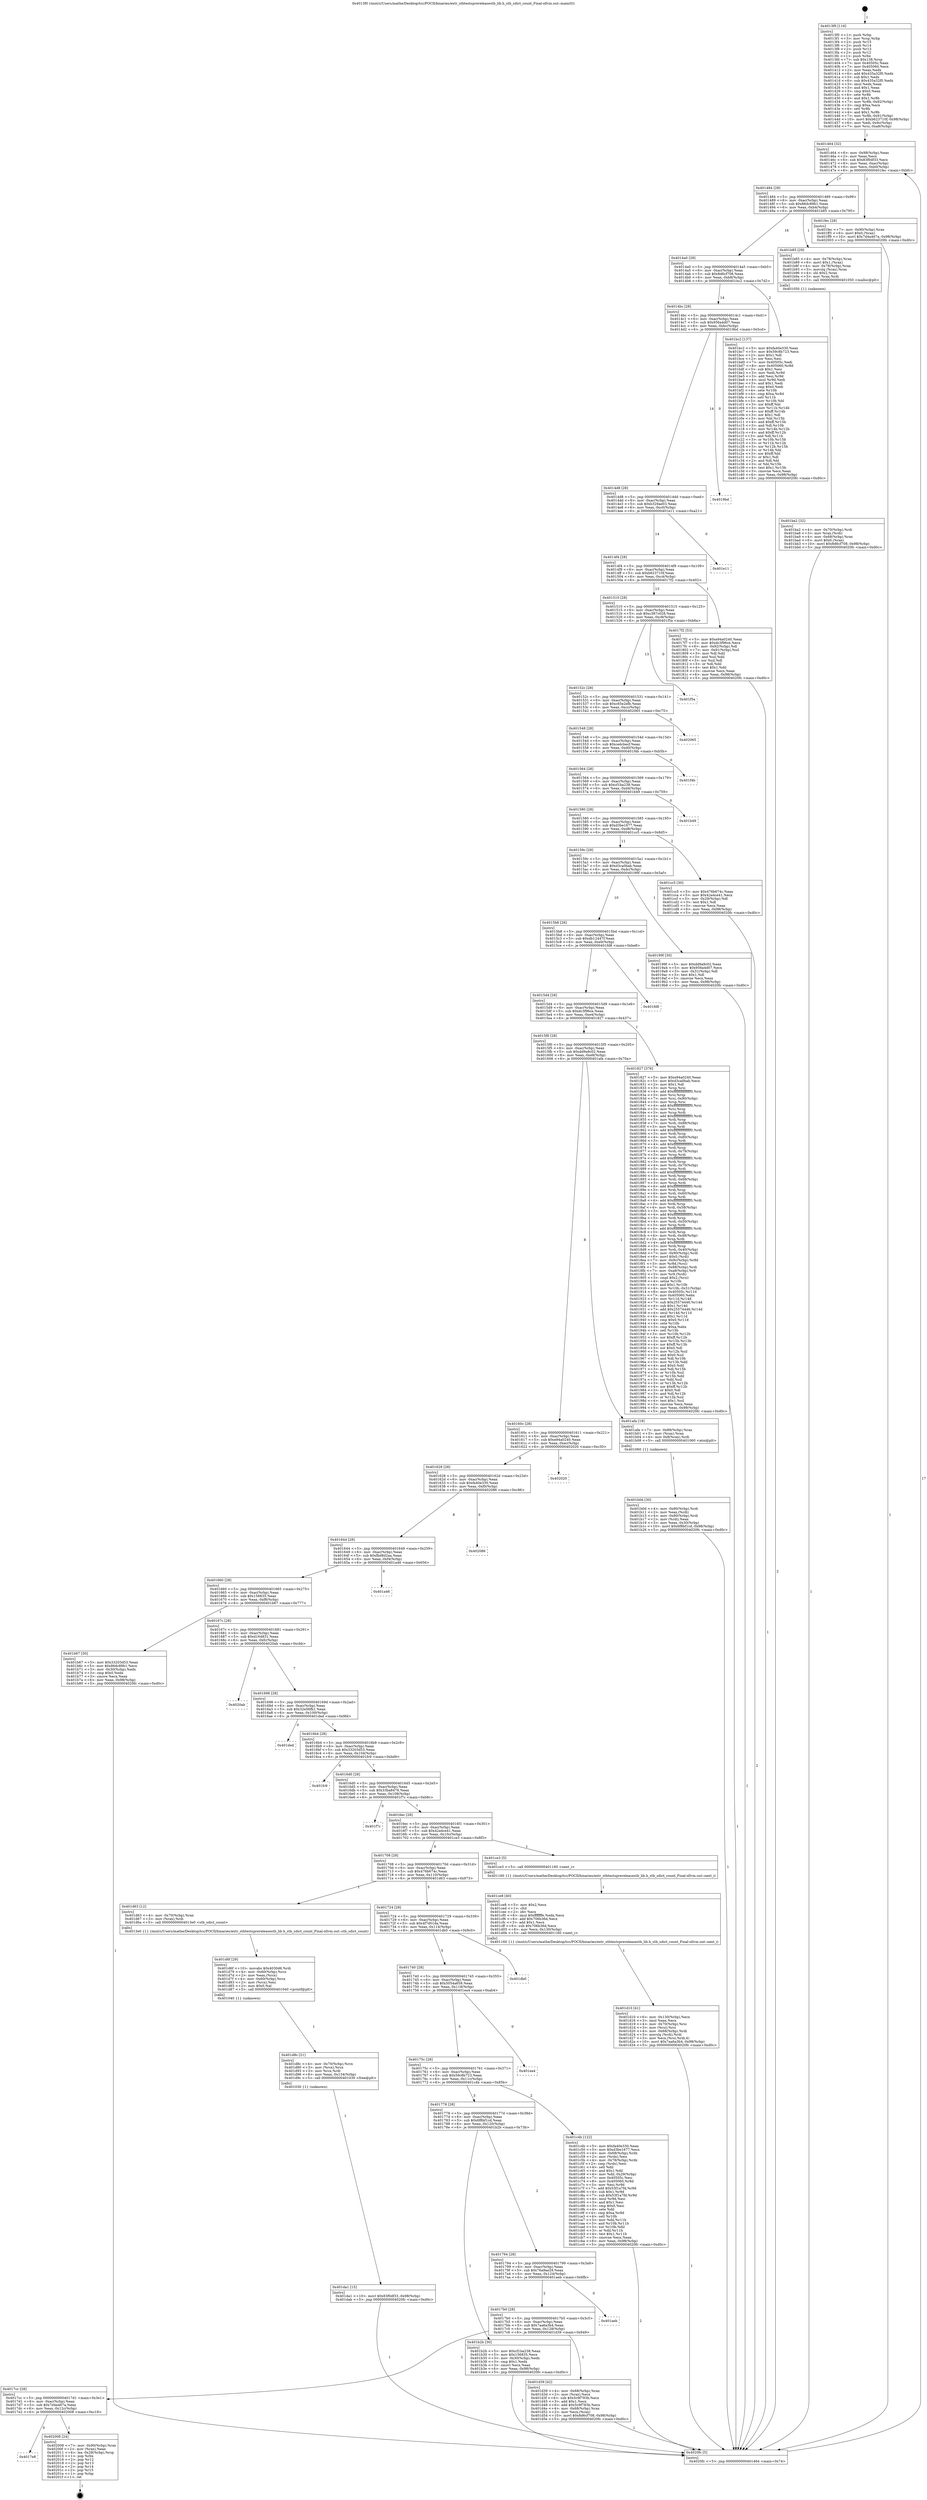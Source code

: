 digraph "0x4013f0" {
  label = "0x4013f0 (/mnt/c/Users/mathe/Desktop/tcc/POCII/binaries/extr_stbtestsprereleasestb_lib.h_stb_sdict_count_Final-ollvm.out::main(0))"
  labelloc = "t"
  node[shape=record]

  Entry [label="",width=0.3,height=0.3,shape=circle,fillcolor=black,style=filled]
  "0x401464" [label="{
     0x401464 [32]\l
     | [instrs]\l
     &nbsp;&nbsp;0x401464 \<+6\>: mov -0x98(%rbp),%eax\l
     &nbsp;&nbsp;0x40146a \<+2\>: mov %eax,%ecx\l
     &nbsp;&nbsp;0x40146c \<+6\>: sub $0x83f0df33,%ecx\l
     &nbsp;&nbsp;0x401472 \<+6\>: mov %eax,-0xac(%rbp)\l
     &nbsp;&nbsp;0x401478 \<+6\>: mov %ecx,-0xb0(%rbp)\l
     &nbsp;&nbsp;0x40147e \<+6\>: je 0000000000401fec \<main+0xbfc\>\l
  }"]
  "0x401fec" [label="{
     0x401fec [28]\l
     | [instrs]\l
     &nbsp;&nbsp;0x401fec \<+7\>: mov -0x90(%rbp),%rax\l
     &nbsp;&nbsp;0x401ff3 \<+6\>: movl $0x0,(%rax)\l
     &nbsp;&nbsp;0x401ff9 \<+10\>: movl $0x7d4a467a,-0x98(%rbp)\l
     &nbsp;&nbsp;0x402003 \<+5\>: jmp 00000000004020fc \<main+0xd0c\>\l
  }"]
  "0x401484" [label="{
     0x401484 [28]\l
     | [instrs]\l
     &nbsp;&nbsp;0x401484 \<+5\>: jmp 0000000000401489 \<main+0x99\>\l
     &nbsp;&nbsp;0x401489 \<+6\>: mov -0xac(%rbp),%eax\l
     &nbsp;&nbsp;0x40148f \<+5\>: sub $0x86dc89b1,%eax\l
     &nbsp;&nbsp;0x401494 \<+6\>: mov %eax,-0xb4(%rbp)\l
     &nbsp;&nbsp;0x40149a \<+6\>: je 0000000000401b85 \<main+0x795\>\l
  }"]
  Exit [label="",width=0.3,height=0.3,shape=circle,fillcolor=black,style=filled,peripheries=2]
  "0x401b85" [label="{
     0x401b85 [29]\l
     | [instrs]\l
     &nbsp;&nbsp;0x401b85 \<+4\>: mov -0x78(%rbp),%rax\l
     &nbsp;&nbsp;0x401b89 \<+6\>: movl $0x1,(%rax)\l
     &nbsp;&nbsp;0x401b8f \<+4\>: mov -0x78(%rbp),%rax\l
     &nbsp;&nbsp;0x401b93 \<+3\>: movslq (%rax),%rax\l
     &nbsp;&nbsp;0x401b96 \<+4\>: shl $0x2,%rax\l
     &nbsp;&nbsp;0x401b9a \<+3\>: mov %rax,%rdi\l
     &nbsp;&nbsp;0x401b9d \<+5\>: call 0000000000401050 \<malloc@plt\>\l
     | [calls]\l
     &nbsp;&nbsp;0x401050 \{1\} (unknown)\l
  }"]
  "0x4014a0" [label="{
     0x4014a0 [28]\l
     | [instrs]\l
     &nbsp;&nbsp;0x4014a0 \<+5\>: jmp 00000000004014a5 \<main+0xb5\>\l
     &nbsp;&nbsp;0x4014a5 \<+6\>: mov -0xac(%rbp),%eax\l
     &nbsp;&nbsp;0x4014ab \<+5\>: sub $0x8d6cf708,%eax\l
     &nbsp;&nbsp;0x4014b0 \<+6\>: mov %eax,-0xb8(%rbp)\l
     &nbsp;&nbsp;0x4014b6 \<+6\>: je 0000000000401bc2 \<main+0x7d2\>\l
  }"]
  "0x4017e8" [label="{
     0x4017e8\l
  }", style=dashed]
  "0x401bc2" [label="{
     0x401bc2 [137]\l
     | [instrs]\l
     &nbsp;&nbsp;0x401bc2 \<+5\>: mov $0xfa40e330,%eax\l
     &nbsp;&nbsp;0x401bc7 \<+5\>: mov $0x59c8b723,%ecx\l
     &nbsp;&nbsp;0x401bcc \<+2\>: mov $0x1,%dl\l
     &nbsp;&nbsp;0x401bce \<+2\>: xor %esi,%esi\l
     &nbsp;&nbsp;0x401bd0 \<+7\>: mov 0x40505c,%edi\l
     &nbsp;&nbsp;0x401bd7 \<+8\>: mov 0x405060,%r8d\l
     &nbsp;&nbsp;0x401bdf \<+3\>: sub $0x1,%esi\l
     &nbsp;&nbsp;0x401be2 \<+3\>: mov %edi,%r9d\l
     &nbsp;&nbsp;0x401be5 \<+3\>: add %esi,%r9d\l
     &nbsp;&nbsp;0x401be8 \<+4\>: imul %r9d,%edi\l
     &nbsp;&nbsp;0x401bec \<+3\>: and $0x1,%edi\l
     &nbsp;&nbsp;0x401bef \<+3\>: cmp $0x0,%edi\l
     &nbsp;&nbsp;0x401bf2 \<+4\>: sete %r10b\l
     &nbsp;&nbsp;0x401bf6 \<+4\>: cmp $0xa,%r8d\l
     &nbsp;&nbsp;0x401bfa \<+4\>: setl %r11b\l
     &nbsp;&nbsp;0x401bfe \<+3\>: mov %r10b,%bl\l
     &nbsp;&nbsp;0x401c01 \<+3\>: xor $0xff,%bl\l
     &nbsp;&nbsp;0x401c04 \<+3\>: mov %r11b,%r14b\l
     &nbsp;&nbsp;0x401c07 \<+4\>: xor $0xff,%r14b\l
     &nbsp;&nbsp;0x401c0b \<+3\>: xor $0x1,%dl\l
     &nbsp;&nbsp;0x401c0e \<+3\>: mov %bl,%r15b\l
     &nbsp;&nbsp;0x401c11 \<+4\>: and $0xff,%r15b\l
     &nbsp;&nbsp;0x401c15 \<+3\>: and %dl,%r10b\l
     &nbsp;&nbsp;0x401c18 \<+3\>: mov %r14b,%r12b\l
     &nbsp;&nbsp;0x401c1b \<+4\>: and $0xff,%r12b\l
     &nbsp;&nbsp;0x401c1f \<+3\>: and %dl,%r11b\l
     &nbsp;&nbsp;0x401c22 \<+3\>: or %r10b,%r15b\l
     &nbsp;&nbsp;0x401c25 \<+3\>: or %r11b,%r12b\l
     &nbsp;&nbsp;0x401c28 \<+3\>: xor %r12b,%r15b\l
     &nbsp;&nbsp;0x401c2b \<+3\>: or %r14b,%bl\l
     &nbsp;&nbsp;0x401c2e \<+3\>: xor $0xff,%bl\l
     &nbsp;&nbsp;0x401c31 \<+3\>: or $0x1,%dl\l
     &nbsp;&nbsp;0x401c34 \<+2\>: and %dl,%bl\l
     &nbsp;&nbsp;0x401c36 \<+3\>: or %bl,%r15b\l
     &nbsp;&nbsp;0x401c39 \<+4\>: test $0x1,%r15b\l
     &nbsp;&nbsp;0x401c3d \<+3\>: cmovne %ecx,%eax\l
     &nbsp;&nbsp;0x401c40 \<+6\>: mov %eax,-0x98(%rbp)\l
     &nbsp;&nbsp;0x401c46 \<+5\>: jmp 00000000004020fc \<main+0xd0c\>\l
  }"]
  "0x4014bc" [label="{
     0x4014bc [28]\l
     | [instrs]\l
     &nbsp;&nbsp;0x4014bc \<+5\>: jmp 00000000004014c1 \<main+0xd1\>\l
     &nbsp;&nbsp;0x4014c1 \<+6\>: mov -0xac(%rbp),%eax\l
     &nbsp;&nbsp;0x4014c7 \<+5\>: sub $0x956a4d07,%eax\l
     &nbsp;&nbsp;0x4014cc \<+6\>: mov %eax,-0xbc(%rbp)\l
     &nbsp;&nbsp;0x4014d2 \<+6\>: je 00000000004019bd \<main+0x5cd\>\l
  }"]
  "0x402008" [label="{
     0x402008 [24]\l
     | [instrs]\l
     &nbsp;&nbsp;0x402008 \<+7\>: mov -0x90(%rbp),%rax\l
     &nbsp;&nbsp;0x40200f \<+2\>: mov (%rax),%eax\l
     &nbsp;&nbsp;0x402011 \<+4\>: lea -0x28(%rbp),%rsp\l
     &nbsp;&nbsp;0x402015 \<+1\>: pop %rbx\l
     &nbsp;&nbsp;0x402016 \<+2\>: pop %r12\l
     &nbsp;&nbsp;0x402018 \<+2\>: pop %r13\l
     &nbsp;&nbsp;0x40201a \<+2\>: pop %r14\l
     &nbsp;&nbsp;0x40201c \<+2\>: pop %r15\l
     &nbsp;&nbsp;0x40201e \<+1\>: pop %rbp\l
     &nbsp;&nbsp;0x40201f \<+1\>: ret\l
  }"]
  "0x4019bd" [label="{
     0x4019bd\l
  }", style=dashed]
  "0x4014d8" [label="{
     0x4014d8 [28]\l
     | [instrs]\l
     &nbsp;&nbsp;0x4014d8 \<+5\>: jmp 00000000004014dd \<main+0xed\>\l
     &nbsp;&nbsp;0x4014dd \<+6\>: mov -0xac(%rbp),%eax\l
     &nbsp;&nbsp;0x4014e3 \<+5\>: sub $0xb329ae03,%eax\l
     &nbsp;&nbsp;0x4014e8 \<+6\>: mov %eax,-0xc0(%rbp)\l
     &nbsp;&nbsp;0x4014ee \<+6\>: je 0000000000401e11 \<main+0xa21\>\l
  }"]
  "0x401da1" [label="{
     0x401da1 [15]\l
     | [instrs]\l
     &nbsp;&nbsp;0x401da1 \<+10\>: movl $0x83f0df33,-0x98(%rbp)\l
     &nbsp;&nbsp;0x401dab \<+5\>: jmp 00000000004020fc \<main+0xd0c\>\l
  }"]
  "0x401e11" [label="{
     0x401e11\l
  }", style=dashed]
  "0x4014f4" [label="{
     0x4014f4 [28]\l
     | [instrs]\l
     &nbsp;&nbsp;0x4014f4 \<+5\>: jmp 00000000004014f9 \<main+0x109\>\l
     &nbsp;&nbsp;0x4014f9 \<+6\>: mov -0xac(%rbp),%eax\l
     &nbsp;&nbsp;0x4014ff \<+5\>: sub $0xb623710f,%eax\l
     &nbsp;&nbsp;0x401504 \<+6\>: mov %eax,-0xc4(%rbp)\l
     &nbsp;&nbsp;0x40150a \<+6\>: je 00000000004017f2 \<main+0x402\>\l
  }"]
  "0x401d8c" [label="{
     0x401d8c [21]\l
     | [instrs]\l
     &nbsp;&nbsp;0x401d8c \<+4\>: mov -0x70(%rbp),%rcx\l
     &nbsp;&nbsp;0x401d90 \<+3\>: mov (%rcx),%rcx\l
     &nbsp;&nbsp;0x401d93 \<+3\>: mov %rcx,%rdi\l
     &nbsp;&nbsp;0x401d96 \<+6\>: mov %eax,-0x134(%rbp)\l
     &nbsp;&nbsp;0x401d9c \<+5\>: call 0000000000401030 \<free@plt\>\l
     | [calls]\l
     &nbsp;&nbsp;0x401030 \{1\} (unknown)\l
  }"]
  "0x4017f2" [label="{
     0x4017f2 [53]\l
     | [instrs]\l
     &nbsp;&nbsp;0x4017f2 \<+5\>: mov $0xe94a0240,%eax\l
     &nbsp;&nbsp;0x4017f7 \<+5\>: mov $0xdc3f96ce,%ecx\l
     &nbsp;&nbsp;0x4017fc \<+6\>: mov -0x92(%rbp),%dl\l
     &nbsp;&nbsp;0x401802 \<+7\>: mov -0x91(%rbp),%sil\l
     &nbsp;&nbsp;0x401809 \<+3\>: mov %dl,%dil\l
     &nbsp;&nbsp;0x40180c \<+3\>: and %sil,%dil\l
     &nbsp;&nbsp;0x40180f \<+3\>: xor %sil,%dl\l
     &nbsp;&nbsp;0x401812 \<+3\>: or %dl,%dil\l
     &nbsp;&nbsp;0x401815 \<+4\>: test $0x1,%dil\l
     &nbsp;&nbsp;0x401819 \<+3\>: cmovne %ecx,%eax\l
     &nbsp;&nbsp;0x40181c \<+6\>: mov %eax,-0x98(%rbp)\l
     &nbsp;&nbsp;0x401822 \<+5\>: jmp 00000000004020fc \<main+0xd0c\>\l
  }"]
  "0x401510" [label="{
     0x401510 [28]\l
     | [instrs]\l
     &nbsp;&nbsp;0x401510 \<+5\>: jmp 0000000000401515 \<main+0x125\>\l
     &nbsp;&nbsp;0x401515 \<+6\>: mov -0xac(%rbp),%eax\l
     &nbsp;&nbsp;0x40151b \<+5\>: sub $0xc387c028,%eax\l
     &nbsp;&nbsp;0x401520 \<+6\>: mov %eax,-0xc8(%rbp)\l
     &nbsp;&nbsp;0x401526 \<+6\>: je 0000000000401f5a \<main+0xb6a\>\l
  }"]
  "0x4020fc" [label="{
     0x4020fc [5]\l
     | [instrs]\l
     &nbsp;&nbsp;0x4020fc \<+5\>: jmp 0000000000401464 \<main+0x74\>\l
  }"]
  "0x4013f0" [label="{
     0x4013f0 [116]\l
     | [instrs]\l
     &nbsp;&nbsp;0x4013f0 \<+1\>: push %rbp\l
     &nbsp;&nbsp;0x4013f1 \<+3\>: mov %rsp,%rbp\l
     &nbsp;&nbsp;0x4013f4 \<+2\>: push %r15\l
     &nbsp;&nbsp;0x4013f6 \<+2\>: push %r14\l
     &nbsp;&nbsp;0x4013f8 \<+2\>: push %r13\l
     &nbsp;&nbsp;0x4013fa \<+2\>: push %r12\l
     &nbsp;&nbsp;0x4013fc \<+1\>: push %rbx\l
     &nbsp;&nbsp;0x4013fd \<+7\>: sub $0x138,%rsp\l
     &nbsp;&nbsp;0x401404 \<+7\>: mov 0x40505c,%eax\l
     &nbsp;&nbsp;0x40140b \<+7\>: mov 0x405060,%ecx\l
     &nbsp;&nbsp;0x401412 \<+2\>: mov %eax,%edx\l
     &nbsp;&nbsp;0x401414 \<+6\>: add $0x435a32f0,%edx\l
     &nbsp;&nbsp;0x40141a \<+3\>: sub $0x1,%edx\l
     &nbsp;&nbsp;0x40141d \<+6\>: sub $0x435a32f0,%edx\l
     &nbsp;&nbsp;0x401423 \<+3\>: imul %edx,%eax\l
     &nbsp;&nbsp;0x401426 \<+3\>: and $0x1,%eax\l
     &nbsp;&nbsp;0x401429 \<+3\>: cmp $0x0,%eax\l
     &nbsp;&nbsp;0x40142c \<+4\>: sete %r8b\l
     &nbsp;&nbsp;0x401430 \<+4\>: and $0x1,%r8b\l
     &nbsp;&nbsp;0x401434 \<+7\>: mov %r8b,-0x92(%rbp)\l
     &nbsp;&nbsp;0x40143b \<+3\>: cmp $0xa,%ecx\l
     &nbsp;&nbsp;0x40143e \<+4\>: setl %r8b\l
     &nbsp;&nbsp;0x401442 \<+4\>: and $0x1,%r8b\l
     &nbsp;&nbsp;0x401446 \<+7\>: mov %r8b,-0x91(%rbp)\l
     &nbsp;&nbsp;0x40144d \<+10\>: movl $0xb623710f,-0x98(%rbp)\l
     &nbsp;&nbsp;0x401457 \<+6\>: mov %edi,-0x9c(%rbp)\l
     &nbsp;&nbsp;0x40145d \<+7\>: mov %rsi,-0xa8(%rbp)\l
  }"]
  "0x401d6f" [label="{
     0x401d6f [29]\l
     | [instrs]\l
     &nbsp;&nbsp;0x401d6f \<+10\>: movabs $0x4030d6,%rdi\l
     &nbsp;&nbsp;0x401d79 \<+4\>: mov -0x60(%rbp),%rcx\l
     &nbsp;&nbsp;0x401d7d \<+2\>: mov %eax,(%rcx)\l
     &nbsp;&nbsp;0x401d7f \<+4\>: mov -0x60(%rbp),%rcx\l
     &nbsp;&nbsp;0x401d83 \<+2\>: mov (%rcx),%esi\l
     &nbsp;&nbsp;0x401d85 \<+2\>: mov $0x0,%al\l
     &nbsp;&nbsp;0x401d87 \<+5\>: call 0000000000401040 \<printf@plt\>\l
     | [calls]\l
     &nbsp;&nbsp;0x401040 \{1\} (unknown)\l
  }"]
  "0x401f5a" [label="{
     0x401f5a\l
  }", style=dashed]
  "0x40152c" [label="{
     0x40152c [28]\l
     | [instrs]\l
     &nbsp;&nbsp;0x40152c \<+5\>: jmp 0000000000401531 \<main+0x141\>\l
     &nbsp;&nbsp;0x401531 \<+6\>: mov -0xac(%rbp),%eax\l
     &nbsp;&nbsp;0x401537 \<+5\>: sub $0xc65e2efb,%eax\l
     &nbsp;&nbsp;0x40153c \<+6\>: mov %eax,-0xcc(%rbp)\l
     &nbsp;&nbsp;0x401542 \<+6\>: je 0000000000402065 \<main+0xc75\>\l
  }"]
  "0x4017cc" [label="{
     0x4017cc [28]\l
     | [instrs]\l
     &nbsp;&nbsp;0x4017cc \<+5\>: jmp 00000000004017d1 \<main+0x3e1\>\l
     &nbsp;&nbsp;0x4017d1 \<+6\>: mov -0xac(%rbp),%eax\l
     &nbsp;&nbsp;0x4017d7 \<+5\>: sub $0x7d4a467a,%eax\l
     &nbsp;&nbsp;0x4017dc \<+6\>: mov %eax,-0x12c(%rbp)\l
     &nbsp;&nbsp;0x4017e2 \<+6\>: je 0000000000402008 \<main+0xc18\>\l
  }"]
  "0x402065" [label="{
     0x402065\l
  }", style=dashed]
  "0x401548" [label="{
     0x401548 [28]\l
     | [instrs]\l
     &nbsp;&nbsp;0x401548 \<+5\>: jmp 000000000040154d \<main+0x15d\>\l
     &nbsp;&nbsp;0x40154d \<+6\>: mov -0xac(%rbp),%eax\l
     &nbsp;&nbsp;0x401553 \<+5\>: sub $0xcedcbecf,%eax\l
     &nbsp;&nbsp;0x401558 \<+6\>: mov %eax,-0xd0(%rbp)\l
     &nbsp;&nbsp;0x40155e \<+6\>: je 0000000000401f4b \<main+0xb5b\>\l
  }"]
  "0x401d39" [label="{
     0x401d39 [42]\l
     | [instrs]\l
     &nbsp;&nbsp;0x401d39 \<+4\>: mov -0x68(%rbp),%rax\l
     &nbsp;&nbsp;0x401d3d \<+2\>: mov (%rax),%ecx\l
     &nbsp;&nbsp;0x401d3f \<+6\>: sub $0x5c9f783b,%ecx\l
     &nbsp;&nbsp;0x401d45 \<+3\>: add $0x1,%ecx\l
     &nbsp;&nbsp;0x401d48 \<+6\>: add $0x5c9f783b,%ecx\l
     &nbsp;&nbsp;0x401d4e \<+4\>: mov -0x68(%rbp),%rax\l
     &nbsp;&nbsp;0x401d52 \<+2\>: mov %ecx,(%rax)\l
     &nbsp;&nbsp;0x401d54 \<+10\>: movl $0x8d6cf708,-0x98(%rbp)\l
     &nbsp;&nbsp;0x401d5e \<+5\>: jmp 00000000004020fc \<main+0xd0c\>\l
  }"]
  "0x401f4b" [label="{
     0x401f4b\l
  }", style=dashed]
  "0x401564" [label="{
     0x401564 [28]\l
     | [instrs]\l
     &nbsp;&nbsp;0x401564 \<+5\>: jmp 0000000000401569 \<main+0x179\>\l
     &nbsp;&nbsp;0x401569 \<+6\>: mov -0xac(%rbp),%eax\l
     &nbsp;&nbsp;0x40156f \<+5\>: sub $0xcf1ba238,%eax\l
     &nbsp;&nbsp;0x401574 \<+6\>: mov %eax,-0xd4(%rbp)\l
     &nbsp;&nbsp;0x40157a \<+6\>: je 0000000000401b49 \<main+0x759\>\l
  }"]
  "0x4017b0" [label="{
     0x4017b0 [28]\l
     | [instrs]\l
     &nbsp;&nbsp;0x4017b0 \<+5\>: jmp 00000000004017b5 \<main+0x3c5\>\l
     &nbsp;&nbsp;0x4017b5 \<+6\>: mov -0xac(%rbp),%eax\l
     &nbsp;&nbsp;0x4017bb \<+5\>: sub $0x7aa6a3b4,%eax\l
     &nbsp;&nbsp;0x4017c0 \<+6\>: mov %eax,-0x128(%rbp)\l
     &nbsp;&nbsp;0x4017c6 \<+6\>: je 0000000000401d39 \<main+0x949\>\l
  }"]
  "0x401b49" [label="{
     0x401b49\l
  }", style=dashed]
  "0x401580" [label="{
     0x401580 [28]\l
     | [instrs]\l
     &nbsp;&nbsp;0x401580 \<+5\>: jmp 0000000000401585 \<main+0x195\>\l
     &nbsp;&nbsp;0x401585 \<+6\>: mov -0xac(%rbp),%eax\l
     &nbsp;&nbsp;0x40158b \<+5\>: sub $0xd3be1677,%eax\l
     &nbsp;&nbsp;0x401590 \<+6\>: mov %eax,-0xd8(%rbp)\l
     &nbsp;&nbsp;0x401596 \<+6\>: je 0000000000401cc5 \<main+0x8d5\>\l
  }"]
  "0x401aeb" [label="{
     0x401aeb\l
  }", style=dashed]
  "0x401cc5" [label="{
     0x401cc5 [30]\l
     | [instrs]\l
     &nbsp;&nbsp;0x401cc5 \<+5\>: mov $0x476b674c,%eax\l
     &nbsp;&nbsp;0x401cca \<+5\>: mov $0x42a4ce41,%ecx\l
     &nbsp;&nbsp;0x401ccf \<+3\>: mov -0x29(%rbp),%dl\l
     &nbsp;&nbsp;0x401cd2 \<+3\>: test $0x1,%dl\l
     &nbsp;&nbsp;0x401cd5 \<+3\>: cmovne %ecx,%eax\l
     &nbsp;&nbsp;0x401cd8 \<+6\>: mov %eax,-0x98(%rbp)\l
     &nbsp;&nbsp;0x401cde \<+5\>: jmp 00000000004020fc \<main+0xd0c\>\l
  }"]
  "0x40159c" [label="{
     0x40159c [28]\l
     | [instrs]\l
     &nbsp;&nbsp;0x40159c \<+5\>: jmp 00000000004015a1 \<main+0x1b1\>\l
     &nbsp;&nbsp;0x4015a1 \<+6\>: mov -0xac(%rbp),%eax\l
     &nbsp;&nbsp;0x4015a7 \<+5\>: sub $0xd3ca0bab,%eax\l
     &nbsp;&nbsp;0x4015ac \<+6\>: mov %eax,-0xdc(%rbp)\l
     &nbsp;&nbsp;0x4015b2 \<+6\>: je 000000000040199f \<main+0x5af\>\l
  }"]
  "0x401d10" [label="{
     0x401d10 [41]\l
     | [instrs]\l
     &nbsp;&nbsp;0x401d10 \<+6\>: mov -0x130(%rbp),%ecx\l
     &nbsp;&nbsp;0x401d16 \<+3\>: imul %eax,%ecx\l
     &nbsp;&nbsp;0x401d19 \<+4\>: mov -0x70(%rbp),%rsi\l
     &nbsp;&nbsp;0x401d1d \<+3\>: mov (%rsi),%rsi\l
     &nbsp;&nbsp;0x401d20 \<+4\>: mov -0x68(%rbp),%rdi\l
     &nbsp;&nbsp;0x401d24 \<+3\>: movslq (%rdi),%rdi\l
     &nbsp;&nbsp;0x401d27 \<+3\>: mov %ecx,(%rsi,%rdi,4)\l
     &nbsp;&nbsp;0x401d2a \<+10\>: movl $0x7aa6a3b4,-0x98(%rbp)\l
     &nbsp;&nbsp;0x401d34 \<+5\>: jmp 00000000004020fc \<main+0xd0c\>\l
  }"]
  "0x40199f" [label="{
     0x40199f [30]\l
     | [instrs]\l
     &nbsp;&nbsp;0x40199f \<+5\>: mov $0xdd9a9c02,%eax\l
     &nbsp;&nbsp;0x4019a4 \<+5\>: mov $0x956a4d07,%ecx\l
     &nbsp;&nbsp;0x4019a9 \<+3\>: mov -0x31(%rbp),%dl\l
     &nbsp;&nbsp;0x4019ac \<+3\>: test $0x1,%dl\l
     &nbsp;&nbsp;0x4019af \<+3\>: cmovne %ecx,%eax\l
     &nbsp;&nbsp;0x4019b2 \<+6\>: mov %eax,-0x98(%rbp)\l
     &nbsp;&nbsp;0x4019b8 \<+5\>: jmp 00000000004020fc \<main+0xd0c\>\l
  }"]
  "0x4015b8" [label="{
     0x4015b8 [28]\l
     | [instrs]\l
     &nbsp;&nbsp;0x4015b8 \<+5\>: jmp 00000000004015bd \<main+0x1cd\>\l
     &nbsp;&nbsp;0x4015bd \<+6\>: mov -0xac(%rbp),%eax\l
     &nbsp;&nbsp;0x4015c3 \<+5\>: sub $0xdb12447f,%eax\l
     &nbsp;&nbsp;0x4015c8 \<+6\>: mov %eax,-0xe0(%rbp)\l
     &nbsp;&nbsp;0x4015ce \<+6\>: je 0000000000401fd8 \<main+0xbe8\>\l
  }"]
  "0x401ce8" [label="{
     0x401ce8 [40]\l
     | [instrs]\l
     &nbsp;&nbsp;0x401ce8 \<+5\>: mov $0x2,%ecx\l
     &nbsp;&nbsp;0x401ced \<+1\>: cltd\l
     &nbsp;&nbsp;0x401cee \<+2\>: idiv %ecx\l
     &nbsp;&nbsp;0x401cf0 \<+6\>: imul $0xfffffffe,%edx,%ecx\l
     &nbsp;&nbsp;0x401cf6 \<+6\>: add $0x706b36d,%ecx\l
     &nbsp;&nbsp;0x401cfc \<+3\>: add $0x1,%ecx\l
     &nbsp;&nbsp;0x401cff \<+6\>: sub $0x706b36d,%ecx\l
     &nbsp;&nbsp;0x401d05 \<+6\>: mov %ecx,-0x130(%rbp)\l
     &nbsp;&nbsp;0x401d0b \<+5\>: call 0000000000401160 \<next_i\>\l
     | [calls]\l
     &nbsp;&nbsp;0x401160 \{1\} (/mnt/c/Users/mathe/Desktop/tcc/POCII/binaries/extr_stbtestsprereleasestb_lib.h_stb_sdict_count_Final-ollvm.out::next_i)\l
  }"]
  "0x401fd8" [label="{
     0x401fd8\l
  }", style=dashed]
  "0x4015d4" [label="{
     0x4015d4 [28]\l
     | [instrs]\l
     &nbsp;&nbsp;0x4015d4 \<+5\>: jmp 00000000004015d9 \<main+0x1e9\>\l
     &nbsp;&nbsp;0x4015d9 \<+6\>: mov -0xac(%rbp),%eax\l
     &nbsp;&nbsp;0x4015df \<+5\>: sub $0xdc3f96ce,%eax\l
     &nbsp;&nbsp;0x4015e4 \<+6\>: mov %eax,-0xe4(%rbp)\l
     &nbsp;&nbsp;0x4015ea \<+6\>: je 0000000000401827 \<main+0x437\>\l
  }"]
  "0x401ba2" [label="{
     0x401ba2 [32]\l
     | [instrs]\l
     &nbsp;&nbsp;0x401ba2 \<+4\>: mov -0x70(%rbp),%rdi\l
     &nbsp;&nbsp;0x401ba6 \<+3\>: mov %rax,(%rdi)\l
     &nbsp;&nbsp;0x401ba9 \<+4\>: mov -0x68(%rbp),%rax\l
     &nbsp;&nbsp;0x401bad \<+6\>: movl $0x0,(%rax)\l
     &nbsp;&nbsp;0x401bb3 \<+10\>: movl $0x8d6cf708,-0x98(%rbp)\l
     &nbsp;&nbsp;0x401bbd \<+5\>: jmp 00000000004020fc \<main+0xd0c\>\l
  }"]
  "0x401827" [label="{
     0x401827 [376]\l
     | [instrs]\l
     &nbsp;&nbsp;0x401827 \<+5\>: mov $0xe94a0240,%eax\l
     &nbsp;&nbsp;0x40182c \<+5\>: mov $0xd3ca0bab,%ecx\l
     &nbsp;&nbsp;0x401831 \<+2\>: mov $0x1,%dl\l
     &nbsp;&nbsp;0x401833 \<+3\>: mov %rsp,%rsi\l
     &nbsp;&nbsp;0x401836 \<+4\>: add $0xfffffffffffffff0,%rsi\l
     &nbsp;&nbsp;0x40183a \<+3\>: mov %rsi,%rsp\l
     &nbsp;&nbsp;0x40183d \<+7\>: mov %rsi,-0x90(%rbp)\l
     &nbsp;&nbsp;0x401844 \<+3\>: mov %rsp,%rsi\l
     &nbsp;&nbsp;0x401847 \<+4\>: add $0xfffffffffffffff0,%rsi\l
     &nbsp;&nbsp;0x40184b \<+3\>: mov %rsi,%rsp\l
     &nbsp;&nbsp;0x40184e \<+3\>: mov %rsp,%rdi\l
     &nbsp;&nbsp;0x401851 \<+4\>: add $0xfffffffffffffff0,%rdi\l
     &nbsp;&nbsp;0x401855 \<+3\>: mov %rdi,%rsp\l
     &nbsp;&nbsp;0x401858 \<+7\>: mov %rdi,-0x88(%rbp)\l
     &nbsp;&nbsp;0x40185f \<+3\>: mov %rsp,%rdi\l
     &nbsp;&nbsp;0x401862 \<+4\>: add $0xfffffffffffffff0,%rdi\l
     &nbsp;&nbsp;0x401866 \<+3\>: mov %rdi,%rsp\l
     &nbsp;&nbsp;0x401869 \<+4\>: mov %rdi,-0x80(%rbp)\l
     &nbsp;&nbsp;0x40186d \<+3\>: mov %rsp,%rdi\l
     &nbsp;&nbsp;0x401870 \<+4\>: add $0xfffffffffffffff0,%rdi\l
     &nbsp;&nbsp;0x401874 \<+3\>: mov %rdi,%rsp\l
     &nbsp;&nbsp;0x401877 \<+4\>: mov %rdi,-0x78(%rbp)\l
     &nbsp;&nbsp;0x40187b \<+3\>: mov %rsp,%rdi\l
     &nbsp;&nbsp;0x40187e \<+4\>: add $0xfffffffffffffff0,%rdi\l
     &nbsp;&nbsp;0x401882 \<+3\>: mov %rdi,%rsp\l
     &nbsp;&nbsp;0x401885 \<+4\>: mov %rdi,-0x70(%rbp)\l
     &nbsp;&nbsp;0x401889 \<+3\>: mov %rsp,%rdi\l
     &nbsp;&nbsp;0x40188c \<+4\>: add $0xfffffffffffffff0,%rdi\l
     &nbsp;&nbsp;0x401890 \<+3\>: mov %rdi,%rsp\l
     &nbsp;&nbsp;0x401893 \<+4\>: mov %rdi,-0x68(%rbp)\l
     &nbsp;&nbsp;0x401897 \<+3\>: mov %rsp,%rdi\l
     &nbsp;&nbsp;0x40189a \<+4\>: add $0xfffffffffffffff0,%rdi\l
     &nbsp;&nbsp;0x40189e \<+3\>: mov %rdi,%rsp\l
     &nbsp;&nbsp;0x4018a1 \<+4\>: mov %rdi,-0x60(%rbp)\l
     &nbsp;&nbsp;0x4018a5 \<+3\>: mov %rsp,%rdi\l
     &nbsp;&nbsp;0x4018a8 \<+4\>: add $0xfffffffffffffff0,%rdi\l
     &nbsp;&nbsp;0x4018ac \<+3\>: mov %rdi,%rsp\l
     &nbsp;&nbsp;0x4018af \<+4\>: mov %rdi,-0x58(%rbp)\l
     &nbsp;&nbsp;0x4018b3 \<+3\>: mov %rsp,%rdi\l
     &nbsp;&nbsp;0x4018b6 \<+4\>: add $0xfffffffffffffff0,%rdi\l
     &nbsp;&nbsp;0x4018ba \<+3\>: mov %rdi,%rsp\l
     &nbsp;&nbsp;0x4018bd \<+4\>: mov %rdi,-0x50(%rbp)\l
     &nbsp;&nbsp;0x4018c1 \<+3\>: mov %rsp,%rdi\l
     &nbsp;&nbsp;0x4018c4 \<+4\>: add $0xfffffffffffffff0,%rdi\l
     &nbsp;&nbsp;0x4018c8 \<+3\>: mov %rdi,%rsp\l
     &nbsp;&nbsp;0x4018cb \<+4\>: mov %rdi,-0x48(%rbp)\l
     &nbsp;&nbsp;0x4018cf \<+3\>: mov %rsp,%rdi\l
     &nbsp;&nbsp;0x4018d2 \<+4\>: add $0xfffffffffffffff0,%rdi\l
     &nbsp;&nbsp;0x4018d6 \<+3\>: mov %rdi,%rsp\l
     &nbsp;&nbsp;0x4018d9 \<+4\>: mov %rdi,-0x40(%rbp)\l
     &nbsp;&nbsp;0x4018dd \<+7\>: mov -0x90(%rbp),%rdi\l
     &nbsp;&nbsp;0x4018e4 \<+6\>: movl $0x0,(%rdi)\l
     &nbsp;&nbsp;0x4018ea \<+7\>: mov -0x9c(%rbp),%r8d\l
     &nbsp;&nbsp;0x4018f1 \<+3\>: mov %r8d,(%rsi)\l
     &nbsp;&nbsp;0x4018f4 \<+7\>: mov -0x88(%rbp),%rdi\l
     &nbsp;&nbsp;0x4018fb \<+7\>: mov -0xa8(%rbp),%r9\l
     &nbsp;&nbsp;0x401902 \<+3\>: mov %r9,(%rdi)\l
     &nbsp;&nbsp;0x401905 \<+3\>: cmpl $0x2,(%rsi)\l
     &nbsp;&nbsp;0x401908 \<+4\>: setne %r10b\l
     &nbsp;&nbsp;0x40190c \<+4\>: and $0x1,%r10b\l
     &nbsp;&nbsp;0x401910 \<+4\>: mov %r10b,-0x31(%rbp)\l
     &nbsp;&nbsp;0x401914 \<+8\>: mov 0x40505c,%r11d\l
     &nbsp;&nbsp;0x40191c \<+7\>: mov 0x405060,%ebx\l
     &nbsp;&nbsp;0x401923 \<+3\>: mov %r11d,%r14d\l
     &nbsp;&nbsp;0x401926 \<+7\>: sub $0x25574446,%r14d\l
     &nbsp;&nbsp;0x40192d \<+4\>: sub $0x1,%r14d\l
     &nbsp;&nbsp;0x401931 \<+7\>: add $0x25574446,%r14d\l
     &nbsp;&nbsp;0x401938 \<+4\>: imul %r14d,%r11d\l
     &nbsp;&nbsp;0x40193c \<+4\>: and $0x1,%r11d\l
     &nbsp;&nbsp;0x401940 \<+4\>: cmp $0x0,%r11d\l
     &nbsp;&nbsp;0x401944 \<+4\>: sete %r10b\l
     &nbsp;&nbsp;0x401948 \<+3\>: cmp $0xa,%ebx\l
     &nbsp;&nbsp;0x40194b \<+4\>: setl %r15b\l
     &nbsp;&nbsp;0x40194f \<+3\>: mov %r10b,%r12b\l
     &nbsp;&nbsp;0x401952 \<+4\>: xor $0xff,%r12b\l
     &nbsp;&nbsp;0x401956 \<+3\>: mov %r15b,%r13b\l
     &nbsp;&nbsp;0x401959 \<+4\>: xor $0xff,%r13b\l
     &nbsp;&nbsp;0x40195d \<+3\>: xor $0x0,%dl\l
     &nbsp;&nbsp;0x401960 \<+3\>: mov %r12b,%sil\l
     &nbsp;&nbsp;0x401963 \<+4\>: and $0x0,%sil\l
     &nbsp;&nbsp;0x401967 \<+3\>: and %dl,%r10b\l
     &nbsp;&nbsp;0x40196a \<+3\>: mov %r13b,%dil\l
     &nbsp;&nbsp;0x40196d \<+4\>: and $0x0,%dil\l
     &nbsp;&nbsp;0x401971 \<+3\>: and %dl,%r15b\l
     &nbsp;&nbsp;0x401974 \<+3\>: or %r10b,%sil\l
     &nbsp;&nbsp;0x401977 \<+3\>: or %r15b,%dil\l
     &nbsp;&nbsp;0x40197a \<+3\>: xor %dil,%sil\l
     &nbsp;&nbsp;0x40197d \<+3\>: or %r13b,%r12b\l
     &nbsp;&nbsp;0x401980 \<+4\>: xor $0xff,%r12b\l
     &nbsp;&nbsp;0x401984 \<+3\>: or $0x0,%dl\l
     &nbsp;&nbsp;0x401987 \<+3\>: and %dl,%r12b\l
     &nbsp;&nbsp;0x40198a \<+3\>: or %r12b,%sil\l
     &nbsp;&nbsp;0x40198d \<+4\>: test $0x1,%sil\l
     &nbsp;&nbsp;0x401991 \<+3\>: cmovne %ecx,%eax\l
     &nbsp;&nbsp;0x401994 \<+6\>: mov %eax,-0x98(%rbp)\l
     &nbsp;&nbsp;0x40199a \<+5\>: jmp 00000000004020fc \<main+0xd0c\>\l
  }"]
  "0x4015f0" [label="{
     0x4015f0 [28]\l
     | [instrs]\l
     &nbsp;&nbsp;0x4015f0 \<+5\>: jmp 00000000004015f5 \<main+0x205\>\l
     &nbsp;&nbsp;0x4015f5 \<+6\>: mov -0xac(%rbp),%eax\l
     &nbsp;&nbsp;0x4015fb \<+5\>: sub $0xdd9a9c02,%eax\l
     &nbsp;&nbsp;0x401600 \<+6\>: mov %eax,-0xe8(%rbp)\l
     &nbsp;&nbsp;0x401606 \<+6\>: je 0000000000401afa \<main+0x70a\>\l
  }"]
  "0x401794" [label="{
     0x401794 [28]\l
     | [instrs]\l
     &nbsp;&nbsp;0x401794 \<+5\>: jmp 0000000000401799 \<main+0x3a9\>\l
     &nbsp;&nbsp;0x401799 \<+6\>: mov -0xac(%rbp),%eax\l
     &nbsp;&nbsp;0x40179f \<+5\>: sub $0x76a9ae29,%eax\l
     &nbsp;&nbsp;0x4017a4 \<+6\>: mov %eax,-0x124(%rbp)\l
     &nbsp;&nbsp;0x4017aa \<+6\>: je 0000000000401aeb \<main+0x6fb\>\l
  }"]
  "0x401b2b" [label="{
     0x401b2b [30]\l
     | [instrs]\l
     &nbsp;&nbsp;0x401b2b \<+5\>: mov $0xcf1ba238,%eax\l
     &nbsp;&nbsp;0x401b30 \<+5\>: mov $0x156835,%ecx\l
     &nbsp;&nbsp;0x401b35 \<+3\>: mov -0x30(%rbp),%edx\l
     &nbsp;&nbsp;0x401b38 \<+3\>: cmp $0x1,%edx\l
     &nbsp;&nbsp;0x401b3b \<+3\>: cmovl %ecx,%eax\l
     &nbsp;&nbsp;0x401b3e \<+6\>: mov %eax,-0x98(%rbp)\l
     &nbsp;&nbsp;0x401b44 \<+5\>: jmp 00000000004020fc \<main+0xd0c\>\l
  }"]
  "0x401afa" [label="{
     0x401afa [19]\l
     | [instrs]\l
     &nbsp;&nbsp;0x401afa \<+7\>: mov -0x88(%rbp),%rax\l
     &nbsp;&nbsp;0x401b01 \<+3\>: mov (%rax),%rax\l
     &nbsp;&nbsp;0x401b04 \<+4\>: mov 0x8(%rax),%rdi\l
     &nbsp;&nbsp;0x401b08 \<+5\>: call 0000000000401060 \<atoi@plt\>\l
     | [calls]\l
     &nbsp;&nbsp;0x401060 \{1\} (unknown)\l
  }"]
  "0x40160c" [label="{
     0x40160c [28]\l
     | [instrs]\l
     &nbsp;&nbsp;0x40160c \<+5\>: jmp 0000000000401611 \<main+0x221\>\l
     &nbsp;&nbsp;0x401611 \<+6\>: mov -0xac(%rbp),%eax\l
     &nbsp;&nbsp;0x401617 \<+5\>: sub $0xe94a0240,%eax\l
     &nbsp;&nbsp;0x40161c \<+6\>: mov %eax,-0xec(%rbp)\l
     &nbsp;&nbsp;0x401622 \<+6\>: je 0000000000402020 \<main+0xc30\>\l
  }"]
  "0x401b0d" [label="{
     0x401b0d [30]\l
     | [instrs]\l
     &nbsp;&nbsp;0x401b0d \<+4\>: mov -0x80(%rbp),%rdi\l
     &nbsp;&nbsp;0x401b11 \<+2\>: mov %eax,(%rdi)\l
     &nbsp;&nbsp;0x401b13 \<+4\>: mov -0x80(%rbp),%rdi\l
     &nbsp;&nbsp;0x401b17 \<+2\>: mov (%rdi),%eax\l
     &nbsp;&nbsp;0x401b19 \<+3\>: mov %eax,-0x30(%rbp)\l
     &nbsp;&nbsp;0x401b1c \<+10\>: movl $0x6f8bf1cd,-0x98(%rbp)\l
     &nbsp;&nbsp;0x401b26 \<+5\>: jmp 00000000004020fc \<main+0xd0c\>\l
  }"]
  "0x401778" [label="{
     0x401778 [28]\l
     | [instrs]\l
     &nbsp;&nbsp;0x401778 \<+5\>: jmp 000000000040177d \<main+0x38d\>\l
     &nbsp;&nbsp;0x40177d \<+6\>: mov -0xac(%rbp),%eax\l
     &nbsp;&nbsp;0x401783 \<+5\>: sub $0x6f8bf1cd,%eax\l
     &nbsp;&nbsp;0x401788 \<+6\>: mov %eax,-0x120(%rbp)\l
     &nbsp;&nbsp;0x40178e \<+6\>: je 0000000000401b2b \<main+0x73b\>\l
  }"]
  "0x402020" [label="{
     0x402020\l
  }", style=dashed]
  "0x401628" [label="{
     0x401628 [28]\l
     | [instrs]\l
     &nbsp;&nbsp;0x401628 \<+5\>: jmp 000000000040162d \<main+0x23d\>\l
     &nbsp;&nbsp;0x40162d \<+6\>: mov -0xac(%rbp),%eax\l
     &nbsp;&nbsp;0x401633 \<+5\>: sub $0xfa40e330,%eax\l
     &nbsp;&nbsp;0x401638 \<+6\>: mov %eax,-0xf0(%rbp)\l
     &nbsp;&nbsp;0x40163e \<+6\>: je 0000000000402086 \<main+0xc96\>\l
  }"]
  "0x401c4b" [label="{
     0x401c4b [122]\l
     | [instrs]\l
     &nbsp;&nbsp;0x401c4b \<+5\>: mov $0xfa40e330,%eax\l
     &nbsp;&nbsp;0x401c50 \<+5\>: mov $0xd3be1677,%ecx\l
     &nbsp;&nbsp;0x401c55 \<+4\>: mov -0x68(%rbp),%rdx\l
     &nbsp;&nbsp;0x401c59 \<+2\>: mov (%rdx),%esi\l
     &nbsp;&nbsp;0x401c5b \<+4\>: mov -0x78(%rbp),%rdx\l
     &nbsp;&nbsp;0x401c5f \<+2\>: cmp (%rdx),%esi\l
     &nbsp;&nbsp;0x401c61 \<+4\>: setl %dil\l
     &nbsp;&nbsp;0x401c65 \<+4\>: and $0x1,%dil\l
     &nbsp;&nbsp;0x401c69 \<+4\>: mov %dil,-0x29(%rbp)\l
     &nbsp;&nbsp;0x401c6d \<+7\>: mov 0x40505c,%esi\l
     &nbsp;&nbsp;0x401c74 \<+8\>: mov 0x405060,%r8d\l
     &nbsp;&nbsp;0x401c7c \<+3\>: mov %esi,%r9d\l
     &nbsp;&nbsp;0x401c7f \<+7\>: add $0x53f1a7fd,%r9d\l
     &nbsp;&nbsp;0x401c86 \<+4\>: sub $0x1,%r9d\l
     &nbsp;&nbsp;0x401c8a \<+7\>: sub $0x53f1a7fd,%r9d\l
     &nbsp;&nbsp;0x401c91 \<+4\>: imul %r9d,%esi\l
     &nbsp;&nbsp;0x401c95 \<+3\>: and $0x1,%esi\l
     &nbsp;&nbsp;0x401c98 \<+3\>: cmp $0x0,%esi\l
     &nbsp;&nbsp;0x401c9b \<+4\>: sete %dil\l
     &nbsp;&nbsp;0x401c9f \<+4\>: cmp $0xa,%r8d\l
     &nbsp;&nbsp;0x401ca3 \<+4\>: setl %r10b\l
     &nbsp;&nbsp;0x401ca7 \<+3\>: mov %dil,%r11b\l
     &nbsp;&nbsp;0x401caa \<+3\>: and %r10b,%r11b\l
     &nbsp;&nbsp;0x401cad \<+3\>: xor %r10b,%dil\l
     &nbsp;&nbsp;0x401cb0 \<+3\>: or %dil,%r11b\l
     &nbsp;&nbsp;0x401cb3 \<+4\>: test $0x1,%r11b\l
     &nbsp;&nbsp;0x401cb7 \<+3\>: cmovne %ecx,%eax\l
     &nbsp;&nbsp;0x401cba \<+6\>: mov %eax,-0x98(%rbp)\l
     &nbsp;&nbsp;0x401cc0 \<+5\>: jmp 00000000004020fc \<main+0xd0c\>\l
  }"]
  "0x402086" [label="{
     0x402086\l
  }", style=dashed]
  "0x401644" [label="{
     0x401644 [28]\l
     | [instrs]\l
     &nbsp;&nbsp;0x401644 \<+5\>: jmp 0000000000401649 \<main+0x259\>\l
     &nbsp;&nbsp;0x401649 \<+6\>: mov -0xac(%rbp),%eax\l
     &nbsp;&nbsp;0x40164f \<+5\>: sub $0xfbd8d2aa,%eax\l
     &nbsp;&nbsp;0x401654 \<+6\>: mov %eax,-0xf4(%rbp)\l
     &nbsp;&nbsp;0x40165a \<+6\>: je 0000000000401a46 \<main+0x656\>\l
  }"]
  "0x40175c" [label="{
     0x40175c [28]\l
     | [instrs]\l
     &nbsp;&nbsp;0x40175c \<+5\>: jmp 0000000000401761 \<main+0x371\>\l
     &nbsp;&nbsp;0x401761 \<+6\>: mov -0xac(%rbp),%eax\l
     &nbsp;&nbsp;0x401767 \<+5\>: sub $0x59c8b723,%eax\l
     &nbsp;&nbsp;0x40176c \<+6\>: mov %eax,-0x11c(%rbp)\l
     &nbsp;&nbsp;0x401772 \<+6\>: je 0000000000401c4b \<main+0x85b\>\l
  }"]
  "0x401a46" [label="{
     0x401a46\l
  }", style=dashed]
  "0x401660" [label="{
     0x401660 [28]\l
     | [instrs]\l
     &nbsp;&nbsp;0x401660 \<+5\>: jmp 0000000000401665 \<main+0x275\>\l
     &nbsp;&nbsp;0x401665 \<+6\>: mov -0xac(%rbp),%eax\l
     &nbsp;&nbsp;0x40166b \<+5\>: sub $0x156835,%eax\l
     &nbsp;&nbsp;0x401670 \<+6\>: mov %eax,-0xf8(%rbp)\l
     &nbsp;&nbsp;0x401676 \<+6\>: je 0000000000401b67 \<main+0x777\>\l
  }"]
  "0x401ea4" [label="{
     0x401ea4\l
  }", style=dashed]
  "0x401b67" [label="{
     0x401b67 [30]\l
     | [instrs]\l
     &nbsp;&nbsp;0x401b67 \<+5\>: mov $0x33203d53,%eax\l
     &nbsp;&nbsp;0x401b6c \<+5\>: mov $0x86dc89b1,%ecx\l
     &nbsp;&nbsp;0x401b71 \<+3\>: mov -0x30(%rbp),%edx\l
     &nbsp;&nbsp;0x401b74 \<+3\>: cmp $0x0,%edx\l
     &nbsp;&nbsp;0x401b77 \<+3\>: cmove %ecx,%eax\l
     &nbsp;&nbsp;0x401b7a \<+6\>: mov %eax,-0x98(%rbp)\l
     &nbsp;&nbsp;0x401b80 \<+5\>: jmp 00000000004020fc \<main+0xd0c\>\l
  }"]
  "0x40167c" [label="{
     0x40167c [28]\l
     | [instrs]\l
     &nbsp;&nbsp;0x40167c \<+5\>: jmp 0000000000401681 \<main+0x291\>\l
     &nbsp;&nbsp;0x401681 \<+6\>: mov -0xac(%rbp),%eax\l
     &nbsp;&nbsp;0x401687 \<+5\>: sub $0xd164831,%eax\l
     &nbsp;&nbsp;0x40168c \<+6\>: mov %eax,-0xfc(%rbp)\l
     &nbsp;&nbsp;0x401692 \<+6\>: je 00000000004020ab \<main+0xcbb\>\l
  }"]
  "0x401740" [label="{
     0x401740 [28]\l
     | [instrs]\l
     &nbsp;&nbsp;0x401740 \<+5\>: jmp 0000000000401745 \<main+0x355\>\l
     &nbsp;&nbsp;0x401745 \<+6\>: mov -0xac(%rbp),%eax\l
     &nbsp;&nbsp;0x40174b \<+5\>: sub $0x5054a659,%eax\l
     &nbsp;&nbsp;0x401750 \<+6\>: mov %eax,-0x118(%rbp)\l
     &nbsp;&nbsp;0x401756 \<+6\>: je 0000000000401ea4 \<main+0xab4\>\l
  }"]
  "0x4020ab" [label="{
     0x4020ab\l
  }", style=dashed]
  "0x401698" [label="{
     0x401698 [28]\l
     | [instrs]\l
     &nbsp;&nbsp;0x401698 \<+5\>: jmp 000000000040169d \<main+0x2ad\>\l
     &nbsp;&nbsp;0x40169d \<+6\>: mov -0xac(%rbp),%eax\l
     &nbsp;&nbsp;0x4016a3 \<+5\>: sub $0x32e56fb1,%eax\l
     &nbsp;&nbsp;0x4016a8 \<+6\>: mov %eax,-0x100(%rbp)\l
     &nbsp;&nbsp;0x4016ae \<+6\>: je 0000000000401ded \<main+0x9fd\>\l
  }"]
  "0x401db0" [label="{
     0x401db0\l
  }", style=dashed]
  "0x401ded" [label="{
     0x401ded\l
  }", style=dashed]
  "0x4016b4" [label="{
     0x4016b4 [28]\l
     | [instrs]\l
     &nbsp;&nbsp;0x4016b4 \<+5\>: jmp 00000000004016b9 \<main+0x2c9\>\l
     &nbsp;&nbsp;0x4016b9 \<+6\>: mov -0xac(%rbp),%eax\l
     &nbsp;&nbsp;0x4016bf \<+5\>: sub $0x33203d53,%eax\l
     &nbsp;&nbsp;0x4016c4 \<+6\>: mov %eax,-0x104(%rbp)\l
     &nbsp;&nbsp;0x4016ca \<+6\>: je 0000000000401fc9 \<main+0xbd9\>\l
  }"]
  "0x401724" [label="{
     0x401724 [28]\l
     | [instrs]\l
     &nbsp;&nbsp;0x401724 \<+5\>: jmp 0000000000401729 \<main+0x339\>\l
     &nbsp;&nbsp;0x401729 \<+6\>: mov -0xac(%rbp),%eax\l
     &nbsp;&nbsp;0x40172f \<+5\>: sub $0x4f7d01da,%eax\l
     &nbsp;&nbsp;0x401734 \<+6\>: mov %eax,-0x114(%rbp)\l
     &nbsp;&nbsp;0x40173a \<+6\>: je 0000000000401db0 \<main+0x9c0\>\l
  }"]
  "0x401fc9" [label="{
     0x401fc9\l
  }", style=dashed]
  "0x4016d0" [label="{
     0x4016d0 [28]\l
     | [instrs]\l
     &nbsp;&nbsp;0x4016d0 \<+5\>: jmp 00000000004016d5 \<main+0x2e5\>\l
     &nbsp;&nbsp;0x4016d5 \<+6\>: mov -0xac(%rbp),%eax\l
     &nbsp;&nbsp;0x4016db \<+5\>: sub $0x33ba8476,%eax\l
     &nbsp;&nbsp;0x4016e0 \<+6\>: mov %eax,-0x108(%rbp)\l
     &nbsp;&nbsp;0x4016e6 \<+6\>: je 0000000000401f7c \<main+0xb8c\>\l
  }"]
  "0x401d63" [label="{
     0x401d63 [12]\l
     | [instrs]\l
     &nbsp;&nbsp;0x401d63 \<+4\>: mov -0x70(%rbp),%rax\l
     &nbsp;&nbsp;0x401d67 \<+3\>: mov (%rax),%rdi\l
     &nbsp;&nbsp;0x401d6a \<+5\>: call 00000000004013e0 \<stb_sdict_count\>\l
     | [calls]\l
     &nbsp;&nbsp;0x4013e0 \{1\} (/mnt/c/Users/mathe/Desktop/tcc/POCII/binaries/extr_stbtestsprereleasestb_lib.h_stb_sdict_count_Final-ollvm.out::stb_sdict_count)\l
  }"]
  "0x401f7c" [label="{
     0x401f7c\l
  }", style=dashed]
  "0x4016ec" [label="{
     0x4016ec [28]\l
     | [instrs]\l
     &nbsp;&nbsp;0x4016ec \<+5\>: jmp 00000000004016f1 \<main+0x301\>\l
     &nbsp;&nbsp;0x4016f1 \<+6\>: mov -0xac(%rbp),%eax\l
     &nbsp;&nbsp;0x4016f7 \<+5\>: sub $0x42a4ce41,%eax\l
     &nbsp;&nbsp;0x4016fc \<+6\>: mov %eax,-0x10c(%rbp)\l
     &nbsp;&nbsp;0x401702 \<+6\>: je 0000000000401ce3 \<main+0x8f3\>\l
  }"]
  "0x401708" [label="{
     0x401708 [28]\l
     | [instrs]\l
     &nbsp;&nbsp;0x401708 \<+5\>: jmp 000000000040170d \<main+0x31d\>\l
     &nbsp;&nbsp;0x40170d \<+6\>: mov -0xac(%rbp),%eax\l
     &nbsp;&nbsp;0x401713 \<+5\>: sub $0x476b674c,%eax\l
     &nbsp;&nbsp;0x401718 \<+6\>: mov %eax,-0x110(%rbp)\l
     &nbsp;&nbsp;0x40171e \<+6\>: je 0000000000401d63 \<main+0x973\>\l
  }"]
  "0x401ce3" [label="{
     0x401ce3 [5]\l
     | [instrs]\l
     &nbsp;&nbsp;0x401ce3 \<+5\>: call 0000000000401160 \<next_i\>\l
     | [calls]\l
     &nbsp;&nbsp;0x401160 \{1\} (/mnt/c/Users/mathe/Desktop/tcc/POCII/binaries/extr_stbtestsprereleasestb_lib.h_stb_sdict_count_Final-ollvm.out::next_i)\l
  }"]
  Entry -> "0x4013f0" [label=" 1"]
  "0x401464" -> "0x401fec" [label=" 1"]
  "0x401464" -> "0x401484" [label=" 17"]
  "0x402008" -> Exit [label=" 1"]
  "0x401484" -> "0x401b85" [label=" 1"]
  "0x401484" -> "0x4014a0" [label=" 16"]
  "0x4017cc" -> "0x4017e8" [label=" 0"]
  "0x4014a0" -> "0x401bc2" [label=" 2"]
  "0x4014a0" -> "0x4014bc" [label=" 14"]
  "0x4017cc" -> "0x402008" [label=" 1"]
  "0x4014bc" -> "0x4019bd" [label=" 0"]
  "0x4014bc" -> "0x4014d8" [label=" 14"]
  "0x401fec" -> "0x4020fc" [label=" 1"]
  "0x4014d8" -> "0x401e11" [label=" 0"]
  "0x4014d8" -> "0x4014f4" [label=" 14"]
  "0x401da1" -> "0x4020fc" [label=" 1"]
  "0x4014f4" -> "0x4017f2" [label=" 1"]
  "0x4014f4" -> "0x401510" [label=" 13"]
  "0x4017f2" -> "0x4020fc" [label=" 1"]
  "0x4013f0" -> "0x401464" [label=" 1"]
  "0x4020fc" -> "0x401464" [label=" 17"]
  "0x401d8c" -> "0x401da1" [label=" 1"]
  "0x401510" -> "0x401f5a" [label=" 0"]
  "0x401510" -> "0x40152c" [label=" 13"]
  "0x401d6f" -> "0x401d8c" [label=" 1"]
  "0x40152c" -> "0x402065" [label=" 0"]
  "0x40152c" -> "0x401548" [label=" 13"]
  "0x401d63" -> "0x401d6f" [label=" 1"]
  "0x401548" -> "0x401f4b" [label=" 0"]
  "0x401548" -> "0x401564" [label=" 13"]
  "0x401d39" -> "0x4020fc" [label=" 1"]
  "0x401564" -> "0x401b49" [label=" 0"]
  "0x401564" -> "0x401580" [label=" 13"]
  "0x4017b0" -> "0x401d39" [label=" 1"]
  "0x401580" -> "0x401cc5" [label=" 2"]
  "0x401580" -> "0x40159c" [label=" 11"]
  "0x4017b0" -> "0x4017cc" [label=" 1"]
  "0x40159c" -> "0x40199f" [label=" 1"]
  "0x40159c" -> "0x4015b8" [label=" 10"]
  "0x401794" -> "0x401aeb" [label=" 0"]
  "0x4015b8" -> "0x401fd8" [label=" 0"]
  "0x4015b8" -> "0x4015d4" [label=" 10"]
  "0x401794" -> "0x4017b0" [label=" 2"]
  "0x4015d4" -> "0x401827" [label=" 1"]
  "0x4015d4" -> "0x4015f0" [label=" 9"]
  "0x401d10" -> "0x4020fc" [label=" 1"]
  "0x401827" -> "0x4020fc" [label=" 1"]
  "0x40199f" -> "0x4020fc" [label=" 1"]
  "0x401ce8" -> "0x401d10" [label=" 1"]
  "0x4015f0" -> "0x401afa" [label=" 1"]
  "0x4015f0" -> "0x40160c" [label=" 8"]
  "0x401afa" -> "0x401b0d" [label=" 1"]
  "0x401b0d" -> "0x4020fc" [label=" 1"]
  "0x401ce3" -> "0x401ce8" [label=" 1"]
  "0x40160c" -> "0x402020" [label=" 0"]
  "0x40160c" -> "0x401628" [label=" 8"]
  "0x401c4b" -> "0x4020fc" [label=" 2"]
  "0x401628" -> "0x402086" [label=" 0"]
  "0x401628" -> "0x401644" [label=" 8"]
  "0x401bc2" -> "0x4020fc" [label=" 2"]
  "0x401644" -> "0x401a46" [label=" 0"]
  "0x401644" -> "0x401660" [label=" 8"]
  "0x401b85" -> "0x401ba2" [label=" 1"]
  "0x401660" -> "0x401b67" [label=" 1"]
  "0x401660" -> "0x40167c" [label=" 7"]
  "0x401b67" -> "0x4020fc" [label=" 1"]
  "0x40167c" -> "0x4020ab" [label=" 0"]
  "0x40167c" -> "0x401698" [label=" 7"]
  "0x401778" -> "0x401794" [label=" 2"]
  "0x401698" -> "0x401ded" [label=" 0"]
  "0x401698" -> "0x4016b4" [label=" 7"]
  "0x401778" -> "0x401b2b" [label=" 1"]
  "0x4016b4" -> "0x401fc9" [label=" 0"]
  "0x4016b4" -> "0x4016d0" [label=" 7"]
  "0x40175c" -> "0x401778" [label=" 3"]
  "0x4016d0" -> "0x401f7c" [label=" 0"]
  "0x4016d0" -> "0x4016ec" [label=" 7"]
  "0x40175c" -> "0x401c4b" [label=" 2"]
  "0x4016ec" -> "0x401ce3" [label=" 1"]
  "0x4016ec" -> "0x401708" [label=" 6"]
  "0x401ba2" -> "0x4020fc" [label=" 1"]
  "0x401708" -> "0x401d63" [label=" 1"]
  "0x401708" -> "0x401724" [label=" 5"]
  "0x401cc5" -> "0x4020fc" [label=" 2"]
  "0x401724" -> "0x401db0" [label=" 0"]
  "0x401724" -> "0x401740" [label=" 5"]
  "0x401b2b" -> "0x4020fc" [label=" 1"]
  "0x401740" -> "0x401ea4" [label=" 0"]
  "0x401740" -> "0x40175c" [label=" 5"]
}
